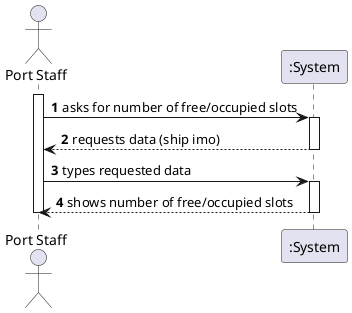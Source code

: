 @startuml
'https://plantuml.com/sequence-diagram

autonumber

actor "Port Staff" as PS

activate PS
PS -> ":System" : asks for number of free/occupied slots

activate ":System"
":System" --> "PS" : requests data (ship imo)
deactivate ":System"

PS -> ":System" : types requested data

activate ":System"
":System" --> PS : shows number of free/occupied slots
deactivate ":System"

deactivate PS

@enduml